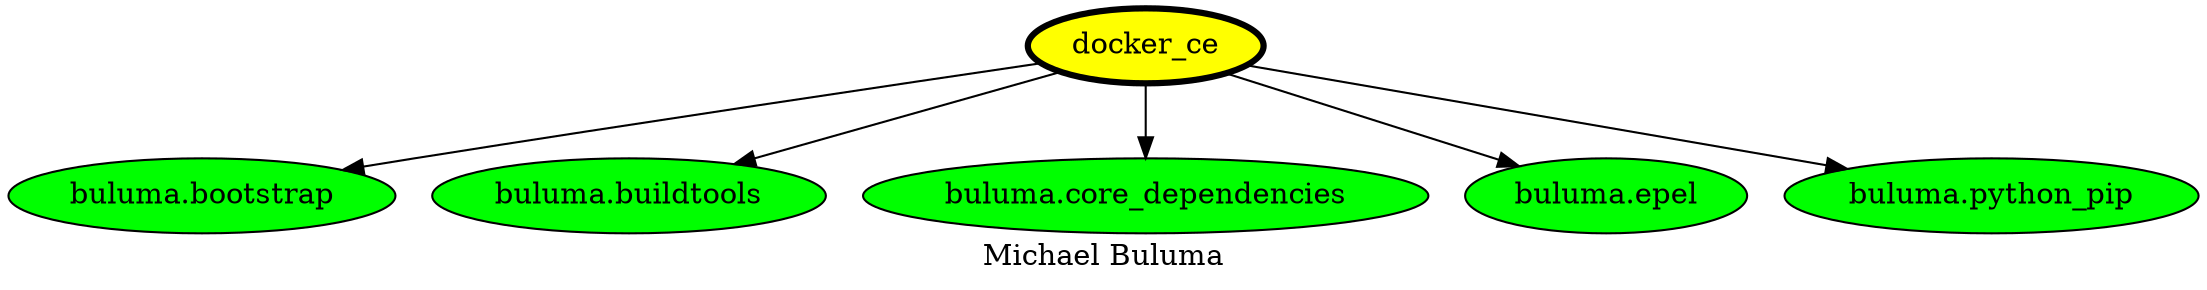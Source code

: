 digraph PhiloDilemma {
  label = "Michael Buluma" ;
  overlap=false
  {
    "docker_ce" [fillcolor=yellow style=filled penwidth=3]
    "buluma.bootstrap" [fillcolor=green style=filled]
    "buluma.buildtools" [fillcolor=green style=filled]
    "buluma.core_dependencies" [fillcolor=green style=filled]
    "buluma.epel" [fillcolor=green style=filled]
    "buluma.python_pip" [fillcolor=green style=filled]
  }
  "docker_ce" -> "buluma.bootstrap"
  "docker_ce" -> "buluma.buildtools"
  "docker_ce" -> "buluma.core_dependencies"
  "docker_ce" -> "buluma.epel"
  "docker_ce" -> "buluma.python_pip"
}
